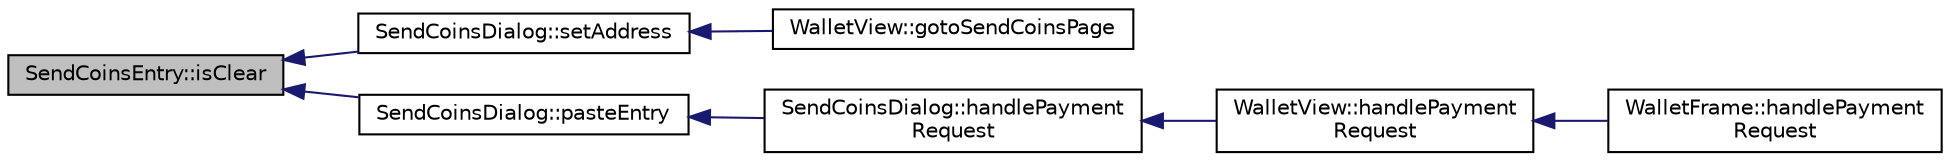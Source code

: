 digraph "SendCoinsEntry::isClear"
{
  edge [fontname="Helvetica",fontsize="10",labelfontname="Helvetica",labelfontsize="10"];
  node [fontname="Helvetica",fontsize="10",shape=record];
  rankdir="LR";
  Node60 [label="SendCoinsEntry::isClear",height=0.2,width=0.4,color="black", fillcolor="grey75", style="filled", fontcolor="black"];
  Node60 -> Node61 [dir="back",color="midnightblue",fontsize="10",style="solid",fontname="Helvetica"];
  Node61 [label="SendCoinsDialog::setAddress",height=0.2,width=0.4,color="black", fillcolor="white", style="filled",URL="$class_send_coins_dialog.html#a920b2dbf121ca3cfac2adc56e96295f8"];
  Node61 -> Node62 [dir="back",color="midnightblue",fontsize="10",style="solid",fontname="Helvetica"];
  Node62 [label="WalletView::gotoSendCoinsPage",height=0.2,width=0.4,color="black", fillcolor="white", style="filled",URL="$class_wallet_view.html#a2a70c2b00b097dd7b83b6915bb037ea3",tooltip="Switch to send coins page. "];
  Node60 -> Node63 [dir="back",color="midnightblue",fontsize="10",style="solid",fontname="Helvetica"];
  Node63 [label="SendCoinsDialog::pasteEntry",height=0.2,width=0.4,color="black", fillcolor="white", style="filled",URL="$class_send_coins_dialog.html#a4440d15ced5d217baaad33a17d56b409"];
  Node63 -> Node64 [dir="back",color="midnightblue",fontsize="10",style="solid",fontname="Helvetica"];
  Node64 [label="SendCoinsDialog::handlePayment\lRequest",height=0.2,width=0.4,color="black", fillcolor="white", style="filled",URL="$class_send_coins_dialog.html#a82ed6a3badadaa523415e1924ebd292a"];
  Node64 -> Node65 [dir="back",color="midnightblue",fontsize="10",style="solid",fontname="Helvetica"];
  Node65 [label="WalletView::handlePayment\lRequest",height=0.2,width=0.4,color="black", fillcolor="white", style="filled",URL="$class_wallet_view.html#a0ae21d91a9d7755026ce2a6846cef68d"];
  Node65 -> Node66 [dir="back",color="midnightblue",fontsize="10",style="solid",fontname="Helvetica"];
  Node66 [label="WalletFrame::handlePayment\lRequest",height=0.2,width=0.4,color="black", fillcolor="white", style="filled",URL="$class_wallet_frame.html#aa8c5b10f2240df164795619ca41c619c"];
}
